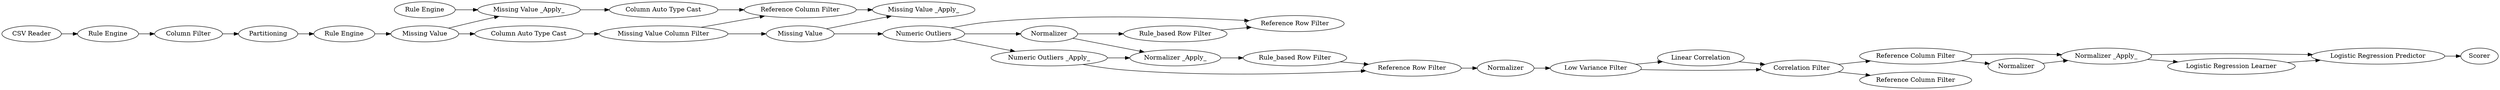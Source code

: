 digraph {
	"-3285468495860806136_23" [label="Rule Engine"]
	"-3285468495860806136_56" [label="Normalizer _Apply_"]
	"6415913519244753884_73" [label="Missing Value _Apply_"]
	"6415913519244753884_81" [label="Missing Value Column Filter"]
	"8371045561163695319_785" [label="Reference Row Filter"]
	"1868262508844290219_59" [label="CSV Reader"]
	"8371045561163695319_66" [label="Numeric Outliers"]
	"6415913519244753884_82" [label="Missing Value"]
	"-8618877366913102078_76" [label="Linear Correlation"]
	"6415913519244753884_72" [label="Reference Column Filter"]
	"-8618877366913102078_53" [label="Low Variance Filter"]
	"6415913519244753884_80" [label="Column Auto Type Cast"]
	"-3285468495860806136_55" [label=Normalizer]
	"8371045561163695319_784" [label="Rule_based Row Filter"]
	"-8618877366913102078_84" [label=Normalizer]
	"8371045561163695319_786" [label="Reference Row Filter"]
	"-3285468495860806136_26" [label="Column Filter"]
	"1868262508844290219_54" [label="Logistic Regression Predictor"]
	"8371045561163695319_778" [label="Normalizer _Apply_"]
	"6415913519244753884_78" [label="Missing Value"]
	"-8618877366913102078_66" [label="Correlation Filter"]
	"6415913519244753884_77" [label="Rule Engine"]
	"-8618877366913102078_85" [label="Reference Column Filter"]
	"6415913519244753884_63" [label="Rule Engine"]
	"8371045561163695319_775" [label="Rule_based Row Filter"]
	"-3285468495860806136_24" [label=Partitioning]
	"6415913519244753884_83" [label="Column Auto Type Cast"]
	"8371045561163695319_774" [label=Normalizer]
	"1868262508844290219_77" [label=Scorer]
	"1868262508844290219_75" [label="Logistic Regression Learner"]
	"8371045561163695319_780" [label="Numeric Outliers _Apply_"]
	"-8618877366913102078_74" [label="Reference Column Filter"]
	"6415913519244753884_64" [label="Missing Value _Apply_"]
	"6415913519244753884_82" -> "6415913519244753884_73"
	"6415913519244753884_77" -> "6415913519244753884_78"
	"6415913519244753884_80" -> "6415913519244753884_81"
	"1868262508844290219_59" -> "-3285468495860806136_23"
	"8371045561163695319_66" -> "8371045561163695319_774"
	"8371045561163695319_66" -> "8371045561163695319_780"
	"-3285468495860806136_24" -> "6415913519244753884_77"
	"8371045561163695319_786" -> "-8618877366913102078_84"
	"1868262508844290219_75" -> "1868262508844290219_54"
	"8371045561163695319_780" -> "8371045561163695319_786"
	"-8618877366913102078_66" -> "-8618877366913102078_74"
	"8371045561163695319_66" -> "8371045561163695319_785"
	"6415913519244753884_72" -> "6415913519244753884_73"
	"6415913519244753884_78" -> "6415913519244753884_64"
	"1868262508844290219_54" -> "1868262508844290219_77"
	"6415913519244753884_81" -> "6415913519244753884_72"
	"6415913519244753884_78" -> "6415913519244753884_80"
	"-8618877366913102078_53" -> "-8618877366913102078_66"
	"6415913519244753884_63" -> "6415913519244753884_64"
	"6415913519244753884_64" -> "6415913519244753884_83"
	"-3285468495860806136_23" -> "-3285468495860806136_26"
	"8371045561163695319_774" -> "8371045561163695319_778"
	"-8618877366913102078_85" -> "-3285468495860806136_56"
	"-3285468495860806136_56" -> "1868262508844290219_75"
	"8371045561163695319_780" -> "8371045561163695319_778"
	"-3285468495860806136_26" -> "-3285468495860806136_24"
	"-8618877366913102078_53" -> "-8618877366913102078_76"
	"6415913519244753884_82" -> "8371045561163695319_66"
	"-3285468495860806136_55" -> "-3285468495860806136_56"
	"-8618877366913102078_85" -> "-3285468495860806136_55"
	"8371045561163695319_774" -> "8371045561163695319_775"
	"-8618877366913102078_66" -> "-8618877366913102078_85"
	"6415913519244753884_83" -> "6415913519244753884_72"
	"-8618877366913102078_84" -> "-8618877366913102078_53"
	"-8618877366913102078_76" -> "-8618877366913102078_66"
	"-3285468495860806136_56" -> "1868262508844290219_54"
	"8371045561163695319_778" -> "8371045561163695319_784"
	"8371045561163695319_775" -> "8371045561163695319_785"
	"6415913519244753884_81" -> "6415913519244753884_82"
	"8371045561163695319_784" -> "8371045561163695319_786"
	rankdir=LR
}
